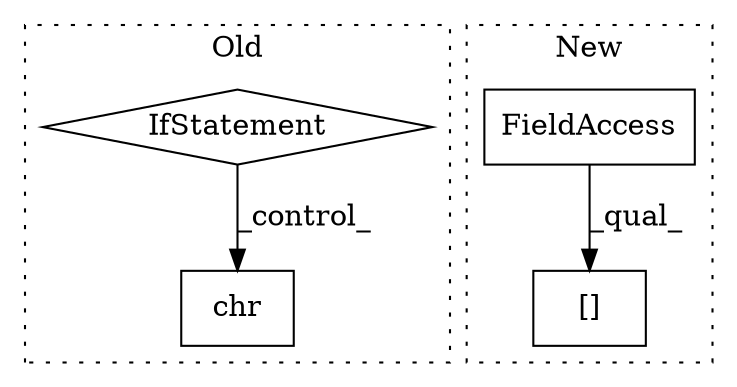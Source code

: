 digraph G {
subgraph cluster0 {
1 [label="chr" a="32" s="1895,1913" l="4,1" shape="box"];
3 [label="IfStatement" a="25" s="1800,1820" l="4,2" shape="diamond"];
label = "Old";
style="dotted";
}
subgraph cluster1 {
2 [label="[]" a="2" s="1826,1842" l="13,1" shape="box"];
4 [label="FieldAccess" a="22" s="1826" l="12" shape="box"];
label = "New";
style="dotted";
}
3 -> 1 [label="_control_"];
4 -> 2 [label="_qual_"];
}